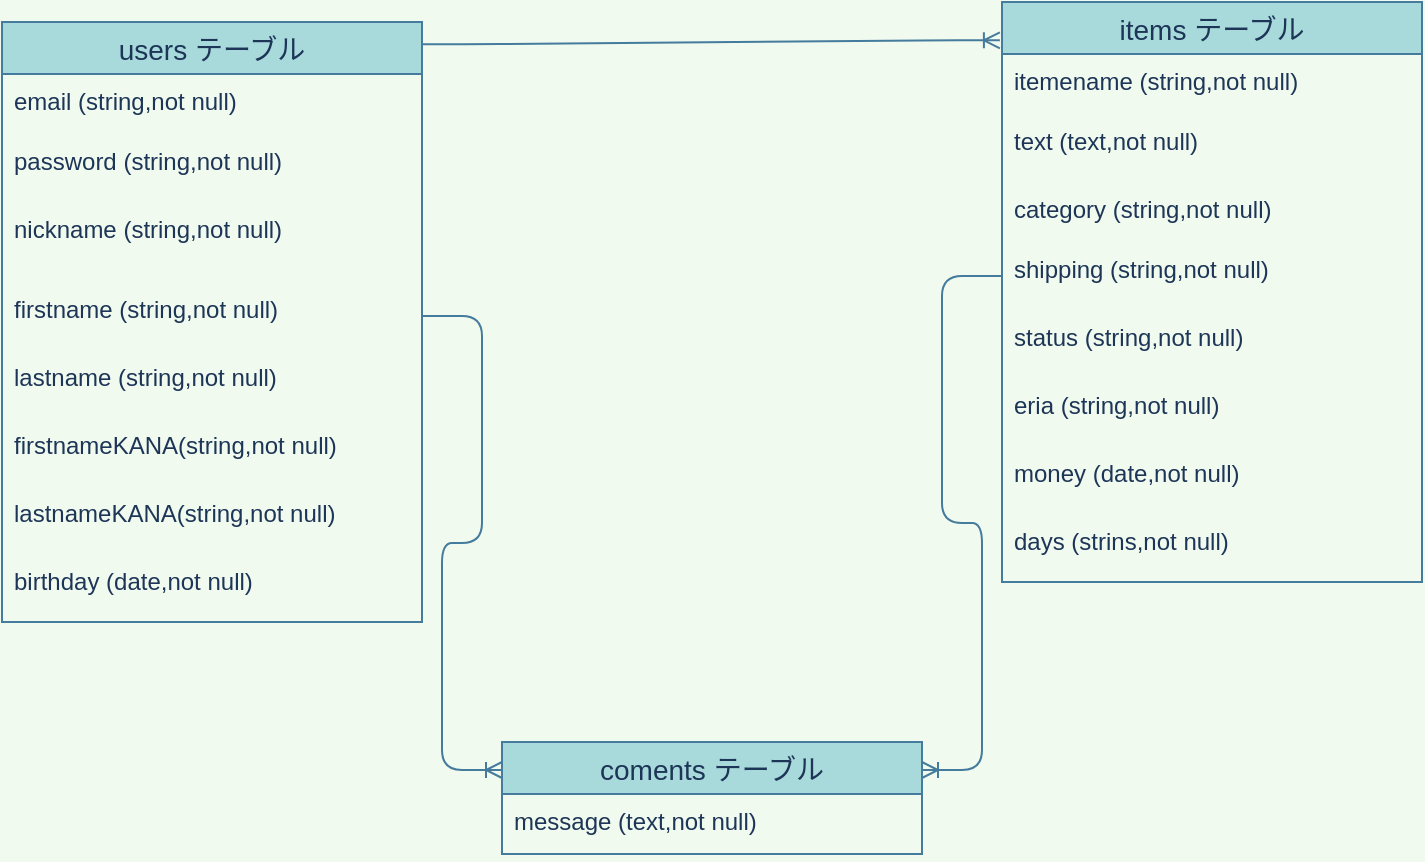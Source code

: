 <mxfile version="14.2.4" type="embed">
    <diagram id="bRmcvwh7t8PvK6FbuVnr" name="ページ1">
        <mxGraphModel dx="306" dy="648" grid="1" gridSize="10" guides="1" tooltips="1" connect="1" arrows="1" fold="1" page="1" pageScale="1" pageWidth="827" pageHeight="1169" background="#F1FAEE" math="0" shadow="0">
            <root>
                <mxCell id="0"/>
                <mxCell id="1" parent="0"/>
                <mxCell id="16" value="users テーブル" style="swimlane;fontStyle=0;childLayout=stackLayout;horizontal=1;startSize=26;horizontalStack=0;resizeParent=1;resizeParentMax=0;resizeLast=0;collapsible=1;marginBottom=0;align=center;fontSize=14;fillColor=#A8DADC;strokeColor=#457B9D;fontColor=#1D3557;" parent="1" vertex="1">
                    <mxGeometry x="90" y="30" width="210" height="300" as="geometry"/>
                </mxCell>
                <mxCell id="17" value="email (string,not null)&#10;" style="text;strokeColor=none;fillColor=none;spacingLeft=4;spacingRight=4;overflow=hidden;rotatable=0;points=[[0,0.5],[1,0.5]];portConstraint=eastwest;fontSize=12;fontColor=#1D3557;" parent="16" vertex="1">
                    <mxGeometry y="26" width="210" height="30" as="geometry"/>
                </mxCell>
                <mxCell id="26" value="password (string,not null)" style="text;strokeColor=none;fillColor=none;spacingLeft=4;spacingRight=4;overflow=hidden;rotatable=0;points=[[0,0.5],[1,0.5]];portConstraint=eastwest;fontSize=12;fontColor=#1D3557;" parent="16" vertex="1">
                    <mxGeometry y="56" width="210" height="34" as="geometry"/>
                </mxCell>
                <mxCell id="27" value="nickname (string,not null)" style="text;strokeColor=none;fillColor=none;spacingLeft=4;spacingRight=4;overflow=hidden;rotatable=0;points=[[0,0.5],[1,0.5]];portConstraint=eastwest;fontSize=12;fontColor=#1D3557;" parent="16" vertex="1">
                    <mxGeometry y="90" width="210" height="40" as="geometry"/>
                </mxCell>
                <mxCell id="29" value="firstname (string,not null)" style="text;strokeColor=none;fillColor=none;spacingLeft=4;spacingRight=4;overflow=hidden;rotatable=0;points=[[0,0.5],[1,0.5]];portConstraint=eastwest;fontSize=12;fontColor=#1D3557;" parent="16" vertex="1">
                    <mxGeometry y="130" width="210" height="34" as="geometry"/>
                </mxCell>
                <mxCell id="30" value="lastname (string,not null)" style="text;strokeColor=none;fillColor=none;spacingLeft=4;spacingRight=4;overflow=hidden;rotatable=0;points=[[0,0.5],[1,0.5]];portConstraint=eastwest;fontSize=12;fontColor=#1D3557;" parent="16" vertex="1">
                    <mxGeometry y="164" width="210" height="34" as="geometry"/>
                </mxCell>
                <mxCell id="19" value="firstnameKANA(string,not null)" style="text;strokeColor=none;fillColor=none;spacingLeft=4;spacingRight=4;overflow=hidden;rotatable=0;points=[[0,0.5],[1,0.5]];portConstraint=eastwest;fontSize=12;fontColor=#1D3557;" parent="16" vertex="1">
                    <mxGeometry y="198" width="210" height="34" as="geometry"/>
                </mxCell>
                <mxCell id="39" value="lastnameKANA(string,not null)" style="text;strokeColor=none;fillColor=none;spacingLeft=4;spacingRight=4;overflow=hidden;rotatable=0;points=[[0,0.5],[1,0.5]];portConstraint=eastwest;fontSize=12;fontColor=#1D3557;" vertex="1" parent="16">
                    <mxGeometry y="232" width="210" height="34" as="geometry"/>
                </mxCell>
                <mxCell id="28" value="birthday (date,not null)" style="text;strokeColor=none;fillColor=none;spacingLeft=4;spacingRight=4;overflow=hidden;rotatable=0;points=[[0,0.5],[1,0.5]];portConstraint=eastwest;fontSize=12;fontColor=#1D3557;" parent="16" vertex="1">
                    <mxGeometry y="266" width="210" height="34" as="geometry"/>
                </mxCell>
                <mxCell id="49" value="" style="edgeStyle=entityRelationEdgeStyle;fontSize=12;html=1;endArrow=ERoneToMany;entryX=-0.005;entryY=0.066;entryDx=0;entryDy=0;entryPerimeter=0;exitX=1;exitY=0.037;exitDx=0;exitDy=0;exitPerimeter=0;labelBackgroundColor=#F1FAEE;strokeColor=#457B9D;fontColor=#1D3557;" edge="1" parent="1" source="16" target="40">
                    <mxGeometry width="100" height="100" relative="1" as="geometry">
                        <mxPoint x="380" y="110" as="sourcePoint"/>
                        <mxPoint x="510" y="160" as="targetPoint"/>
                    </mxGeometry>
                </mxCell>
                <object label="items テーブル" id="40">
                    <mxCell style="swimlane;fontStyle=0;childLayout=stackLayout;horizontal=1;startSize=26;horizontalStack=0;resizeParent=1;resizeParentMax=0;resizeLast=0;collapsible=1;marginBottom=0;align=center;fontSize=14;direction=east;fillColor=#A8DADC;strokeColor=#457B9D;fontColor=#1D3557;" vertex="1" parent="1">
                        <mxGeometry x="590" y="20" width="210" height="290" as="geometry">
                            <mxRectangle x="560" y="40" width="120" height="26" as="alternateBounds"/>
                        </mxGeometry>
                    </mxCell>
                </object>
                <mxCell id="41" value="itemename (string,not null)&#10;" style="text;strokeColor=none;fillColor=none;spacingLeft=4;spacingRight=4;overflow=hidden;rotatable=0;points=[[0,0.5],[1,0.5]];portConstraint=eastwest;fontSize=12;fontColor=#1D3557;" vertex="1" parent="40">
                    <mxGeometry y="26" width="210" height="30" as="geometry"/>
                </mxCell>
                <mxCell id="42" value="text (text,not null)" style="text;strokeColor=none;fillColor=none;spacingLeft=4;spacingRight=4;overflow=hidden;rotatable=0;points=[[0,0.5],[1,0.5]];portConstraint=eastwest;fontSize=12;fontColor=#1D3557;" vertex="1" parent="40">
                    <mxGeometry y="56" width="210" height="34" as="geometry"/>
                </mxCell>
                <mxCell id="43" value="category (string,not null)" style="text;strokeColor=none;fillColor=none;spacingLeft=4;spacingRight=4;overflow=hidden;rotatable=0;points=[[0,0.5],[1,0.5]];portConstraint=eastwest;fontSize=12;fontColor=#1D3557;" vertex="1" parent="40">
                    <mxGeometry y="90" width="210" height="30" as="geometry"/>
                </mxCell>
                <mxCell id="44" value="shipping (string,not null)" style="text;strokeColor=none;fillColor=none;spacingLeft=4;spacingRight=4;overflow=hidden;rotatable=0;points=[[0,0.5],[1,0.5]];portConstraint=eastwest;fontSize=12;fontColor=#1D3557;" vertex="1" parent="40">
                    <mxGeometry y="120" width="210" height="34" as="geometry"/>
                </mxCell>
                <mxCell id="45" value="status (string,not null)" style="text;strokeColor=none;fillColor=none;spacingLeft=4;spacingRight=4;overflow=hidden;rotatable=0;points=[[0,0.5],[1,0.5]];portConstraint=eastwest;fontSize=12;fontColor=#1D3557;" vertex="1" parent="40">
                    <mxGeometry y="154" width="210" height="34" as="geometry"/>
                </mxCell>
                <mxCell id="46" value="eria (string,not null)" style="text;strokeColor=none;fillColor=none;spacingLeft=4;spacingRight=4;overflow=hidden;rotatable=0;points=[[0,0.5],[1,0.5]];portConstraint=eastwest;fontSize=12;fontColor=#1D3557;" vertex="1" parent="40">
                    <mxGeometry y="188" width="210" height="34" as="geometry"/>
                </mxCell>
                <mxCell id="48" value="money (date,not null)" style="text;strokeColor=none;fillColor=none;spacingLeft=4;spacingRight=4;overflow=hidden;rotatable=0;points=[[0,0.5],[1,0.5]];portConstraint=eastwest;fontSize=12;fontColor=#1D3557;" vertex="1" parent="40">
                    <mxGeometry y="222" width="210" height="34" as="geometry"/>
                </mxCell>
                <mxCell id="47" value="days (strins,not null)" style="text;strokeColor=none;fillColor=none;spacingLeft=4;spacingRight=4;overflow=hidden;rotatable=0;points=[[0,0.5],[1,0.5]];portConstraint=eastwest;fontSize=12;fontColor=#1D3557;" vertex="1" parent="40">
                    <mxGeometry y="256" width="210" height="34" as="geometry"/>
                </mxCell>
                <mxCell id="51" value="coments テーブル" style="swimlane;fontStyle=0;childLayout=stackLayout;horizontal=1;startSize=26;horizontalStack=0;resizeParent=1;resizeParentMax=0;resizeLast=0;collapsible=1;marginBottom=0;align=center;fontSize=14;fillColor=#A8DADC;strokeColor=#457B9D;fontColor=#1D3557;" vertex="1" parent="1">
                    <mxGeometry x="340" y="390" width="210" height="56" as="geometry"/>
                </mxCell>
                <mxCell id="52" value="message (text,not null)&#10;" style="text;strokeColor=none;fillColor=none;spacingLeft=4;spacingRight=4;overflow=hidden;rotatable=0;points=[[0,0.5],[1,0.5]];portConstraint=eastwest;fontSize=12;fontColor=#1D3557;" vertex="1" parent="51">
                    <mxGeometry y="26" width="210" height="30" as="geometry"/>
                </mxCell>
                <mxCell id="59" value="" style="edgeStyle=entityRelationEdgeStyle;fontSize=12;html=1;endArrow=ERoneToMany;exitX=1;exitY=0.5;exitDx=0;exitDy=0;entryX=0;entryY=0.25;entryDx=0;entryDy=0;labelBackgroundColor=#F1FAEE;strokeColor=#457B9D;fontColor=#1D3557;" edge="1" parent="1" source="29" target="51">
                    <mxGeometry width="100" height="100" relative="1" as="geometry">
                        <mxPoint x="380" y="320" as="sourcePoint"/>
                        <mxPoint x="330" y="400" as="targetPoint"/>
                    </mxGeometry>
                </mxCell>
                <mxCell id="60" value="" style="edgeStyle=entityRelationEdgeStyle;fontSize=12;html=1;endArrow=ERoneToMany;exitX=0;exitY=0.5;exitDx=0;exitDy=0;entryX=1;entryY=0.25;entryDx=0;entryDy=0;labelBackgroundColor=#F1FAEE;strokeColor=#457B9D;fontColor=#1D3557;" edge="1" parent="1" source="44" target="51">
                    <mxGeometry width="100" height="100" relative="1" as="geometry">
                        <mxPoint x="400" y="290" as="sourcePoint"/>
                        <mxPoint x="500" y="190" as="targetPoint"/>
                    </mxGeometry>
                </mxCell>
            </root>
        </mxGraphModel>
    </diagram>
</mxfile>